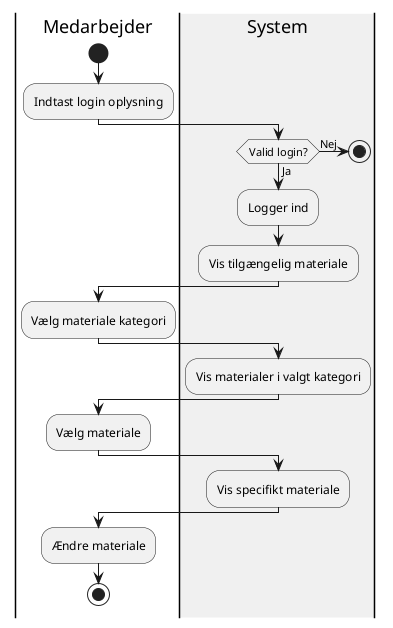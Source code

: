 @startuml
|Medarbejder|
start
:Indtast login oplysning;
|#F0F0F0|System|
if(Valid login?) then (Ja)
    :Logger ind;
    :Vis tilgængelig materiale;
    |Medarbejder|
    :Vælg materiale kategori;
    |System|
    :Vis materialer i valgt kategori;
    |Medarbejder|
    :Vælg materiale;
    |System|
    :Vis specifikt materiale;
    |Medarbejder|
    :Ændre materiale;
    stop
else (Nej)
    |System|
    stop
@enduml
